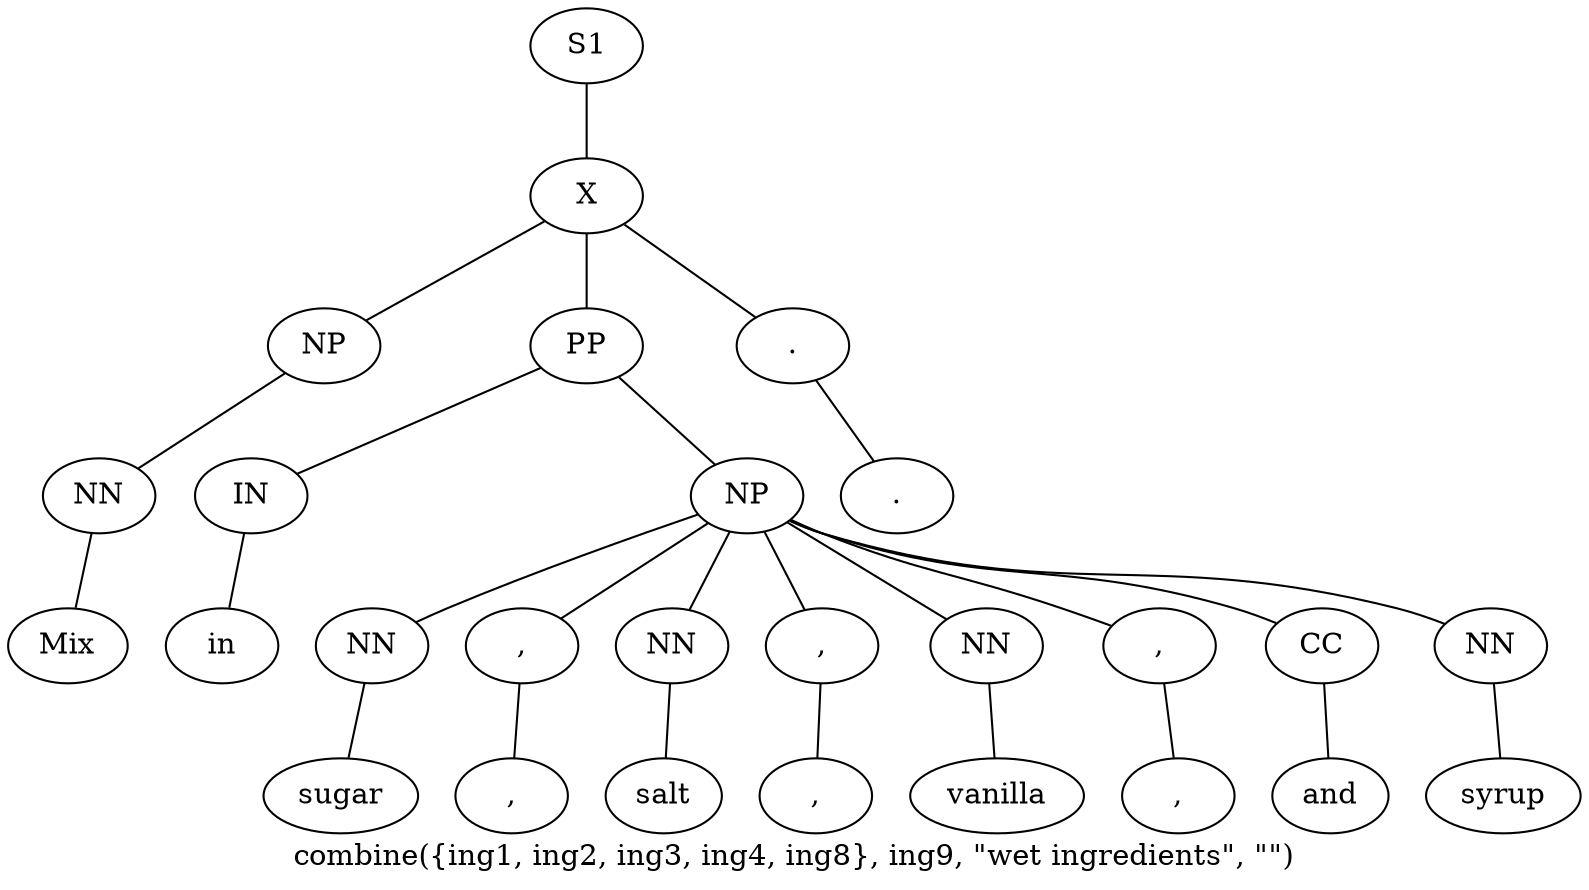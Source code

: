 graph SyntaxGraph {
	label = "combine({ing1, ing2, ing3, ing4, ing8}, ing9, \"wet ingredients\", \"\")";
	Node0 [label="S1"];
	Node1 [label="X"];
	Node2 [label="NP"];
	Node3 [label="NN"];
	Node4 [label="Mix"];
	Node5 [label="PP"];
	Node6 [label="IN"];
	Node7 [label="in"];
	Node8 [label="NP"];
	Node9 [label="NN"];
	Node10 [label="sugar"];
	Node11 [label=","];
	Node12 [label=","];
	Node13 [label="NN"];
	Node14 [label="salt"];
	Node15 [label=","];
	Node16 [label=","];
	Node17 [label="NN"];
	Node18 [label="vanilla"];
	Node19 [label=","];
	Node20 [label=","];
	Node21 [label="CC"];
	Node22 [label="and"];
	Node23 [label="NN"];
	Node24 [label="syrup"];
	Node25 [label="."];
	Node26 [label="."];

	Node0 -- Node1;
	Node1 -- Node2;
	Node1 -- Node5;
	Node1 -- Node25;
	Node2 -- Node3;
	Node3 -- Node4;
	Node5 -- Node6;
	Node5 -- Node8;
	Node6 -- Node7;
	Node8 -- Node9;
	Node8 -- Node11;
	Node8 -- Node13;
	Node8 -- Node15;
	Node8 -- Node17;
	Node8 -- Node19;
	Node8 -- Node21;
	Node8 -- Node23;
	Node9 -- Node10;
	Node11 -- Node12;
	Node13 -- Node14;
	Node15 -- Node16;
	Node17 -- Node18;
	Node19 -- Node20;
	Node21 -- Node22;
	Node23 -- Node24;
	Node25 -- Node26;
}